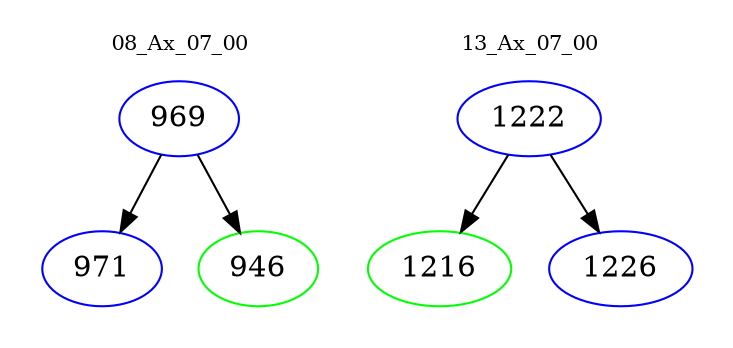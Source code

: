 digraph{
subgraph cluster_0 {
color = white
label = "08_Ax_07_00";
fontsize=10;
T0_969 [label="969", color="blue"]
T0_969 -> T0_971 [color="black"]
T0_971 [label="971", color="blue"]
T0_969 -> T0_946 [color="black"]
T0_946 [label="946", color="green"]
}
subgraph cluster_1 {
color = white
label = "13_Ax_07_00";
fontsize=10;
T1_1222 [label="1222", color="blue"]
T1_1222 -> T1_1216 [color="black"]
T1_1216 [label="1216", color="green"]
T1_1222 -> T1_1226 [color="black"]
T1_1226 [label="1226", color="blue"]
}
}
